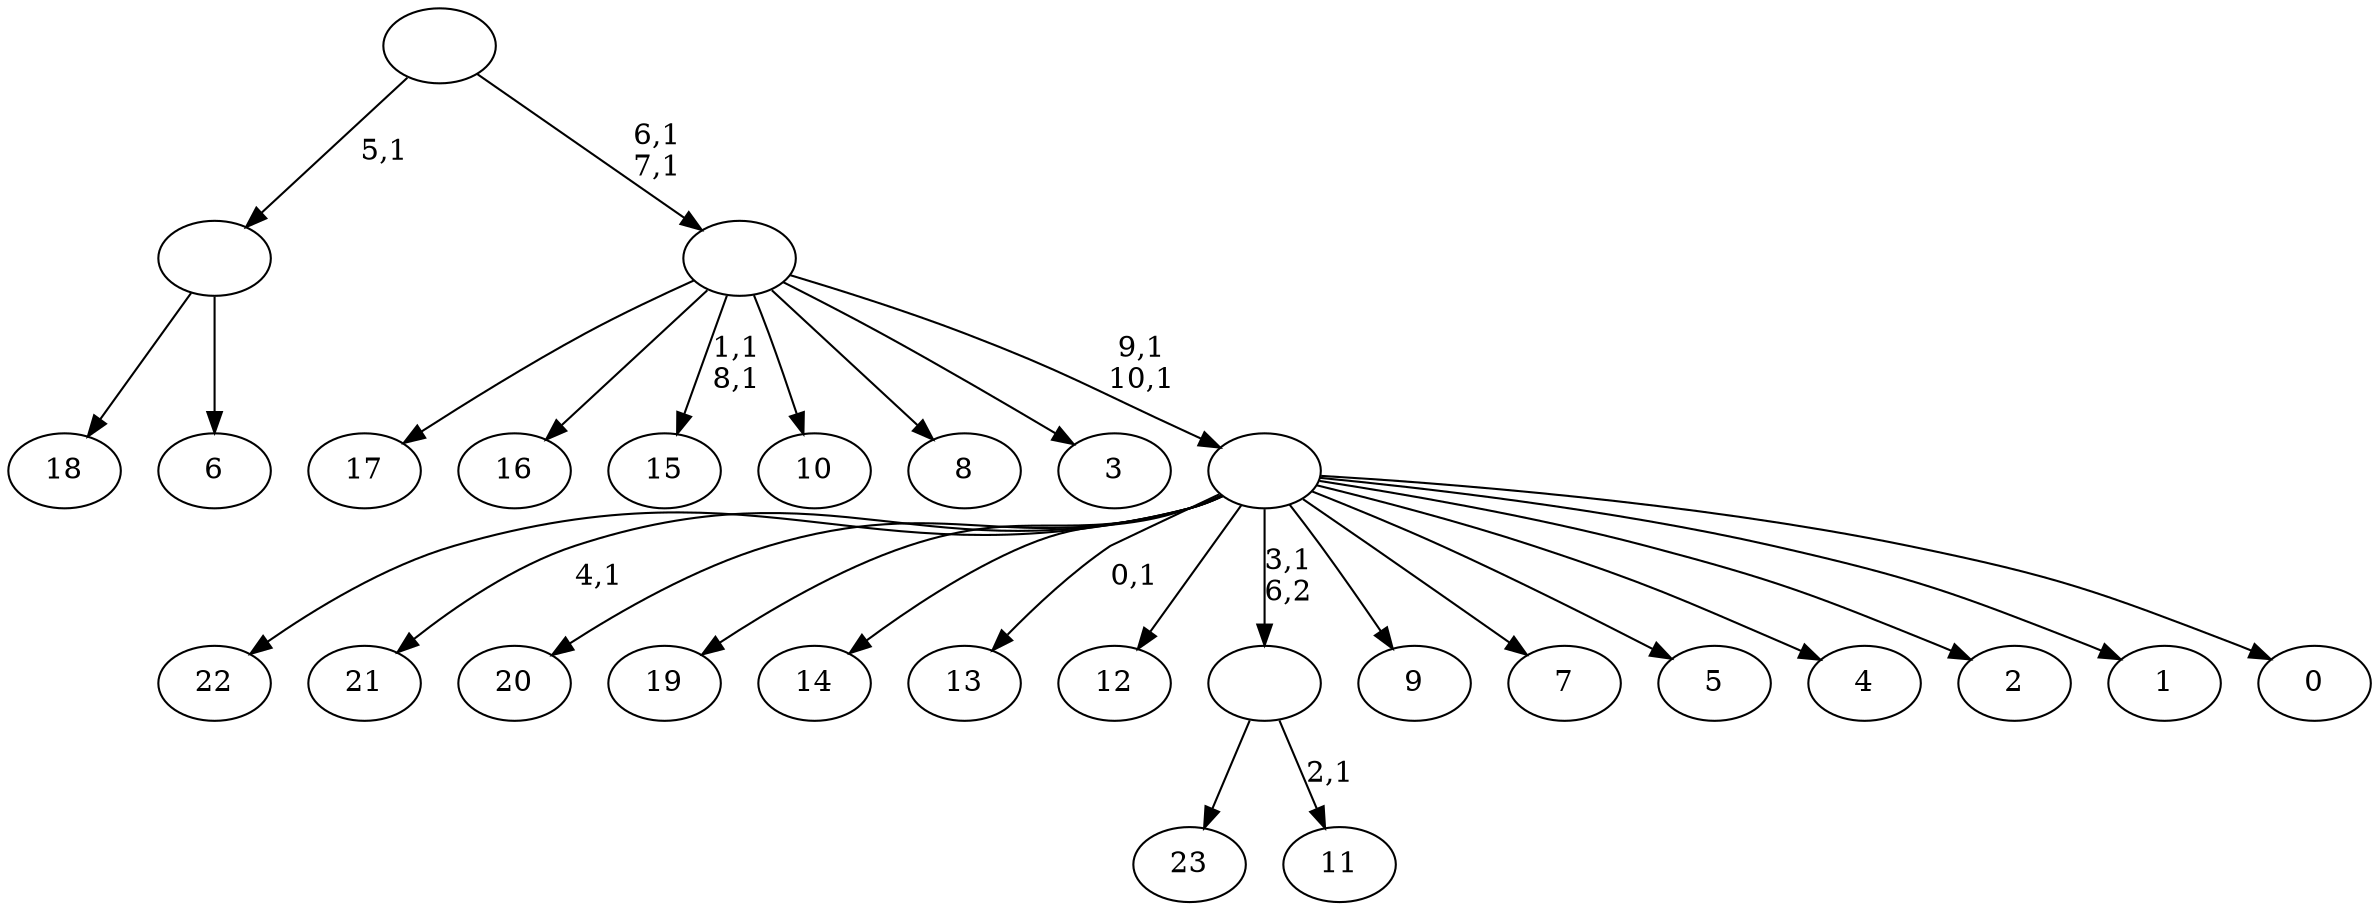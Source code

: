 digraph T {
	35 [label="23"]
	34 [label="22"]
	33 [label="21"]
	31 [label="20"]
	30 [label="19"]
	29 [label="18"]
	28 [label="17"]
	27 [label="16"]
	26 [label="15"]
	23 [label="14"]
	22 [label="13"]
	20 [label="12"]
	19 [label="11"]
	17 [label=""]
	16 [label="10"]
	15 [label="9"]
	14 [label="8"]
	13 [label="7"]
	12 [label="6"]
	11 [label=""]
	10 [label="5"]
	9 [label="4"]
	8 [label="3"]
	7 [label="2"]
	6 [label="1"]
	5 [label="0"]
	4 [label=""]
	2 [label=""]
	0 [label=""]
	17 -> 19 [label="2,1"]
	17 -> 35 [label=""]
	11 -> 29 [label=""]
	11 -> 12 [label=""]
	4 -> 22 [label="0,1"]
	4 -> 33 [label="4,1"]
	4 -> 34 [label=""]
	4 -> 31 [label=""]
	4 -> 30 [label=""]
	4 -> 23 [label=""]
	4 -> 20 [label=""]
	4 -> 17 [label="3,1\n6,2"]
	4 -> 15 [label=""]
	4 -> 13 [label=""]
	4 -> 10 [label=""]
	4 -> 9 [label=""]
	4 -> 7 [label=""]
	4 -> 6 [label=""]
	4 -> 5 [label=""]
	2 -> 4 [label="9,1\n10,1"]
	2 -> 26 [label="1,1\n8,1"]
	2 -> 28 [label=""]
	2 -> 27 [label=""]
	2 -> 16 [label=""]
	2 -> 14 [label=""]
	2 -> 8 [label=""]
	0 -> 2 [label="6,1\n7,1"]
	0 -> 11 [label="5,1"]
}

